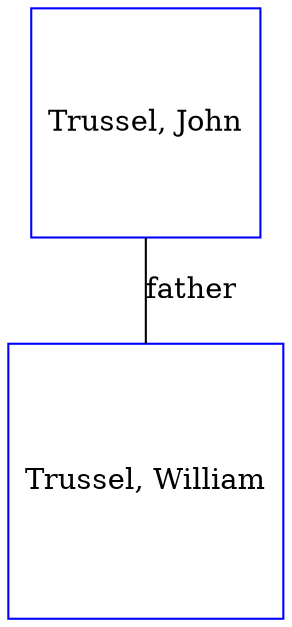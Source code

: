 digraph D {
    edge [dir=none];    node [shape=box];    "015578"   [label="Trussel, John", shape=box, regular=1, color="blue"] ;
"015577"   [label="Trussel, William", shape=box, regular=1, color="blue"] ;
015578->015577 [label="father",arrowsize=0.0]; 
}
